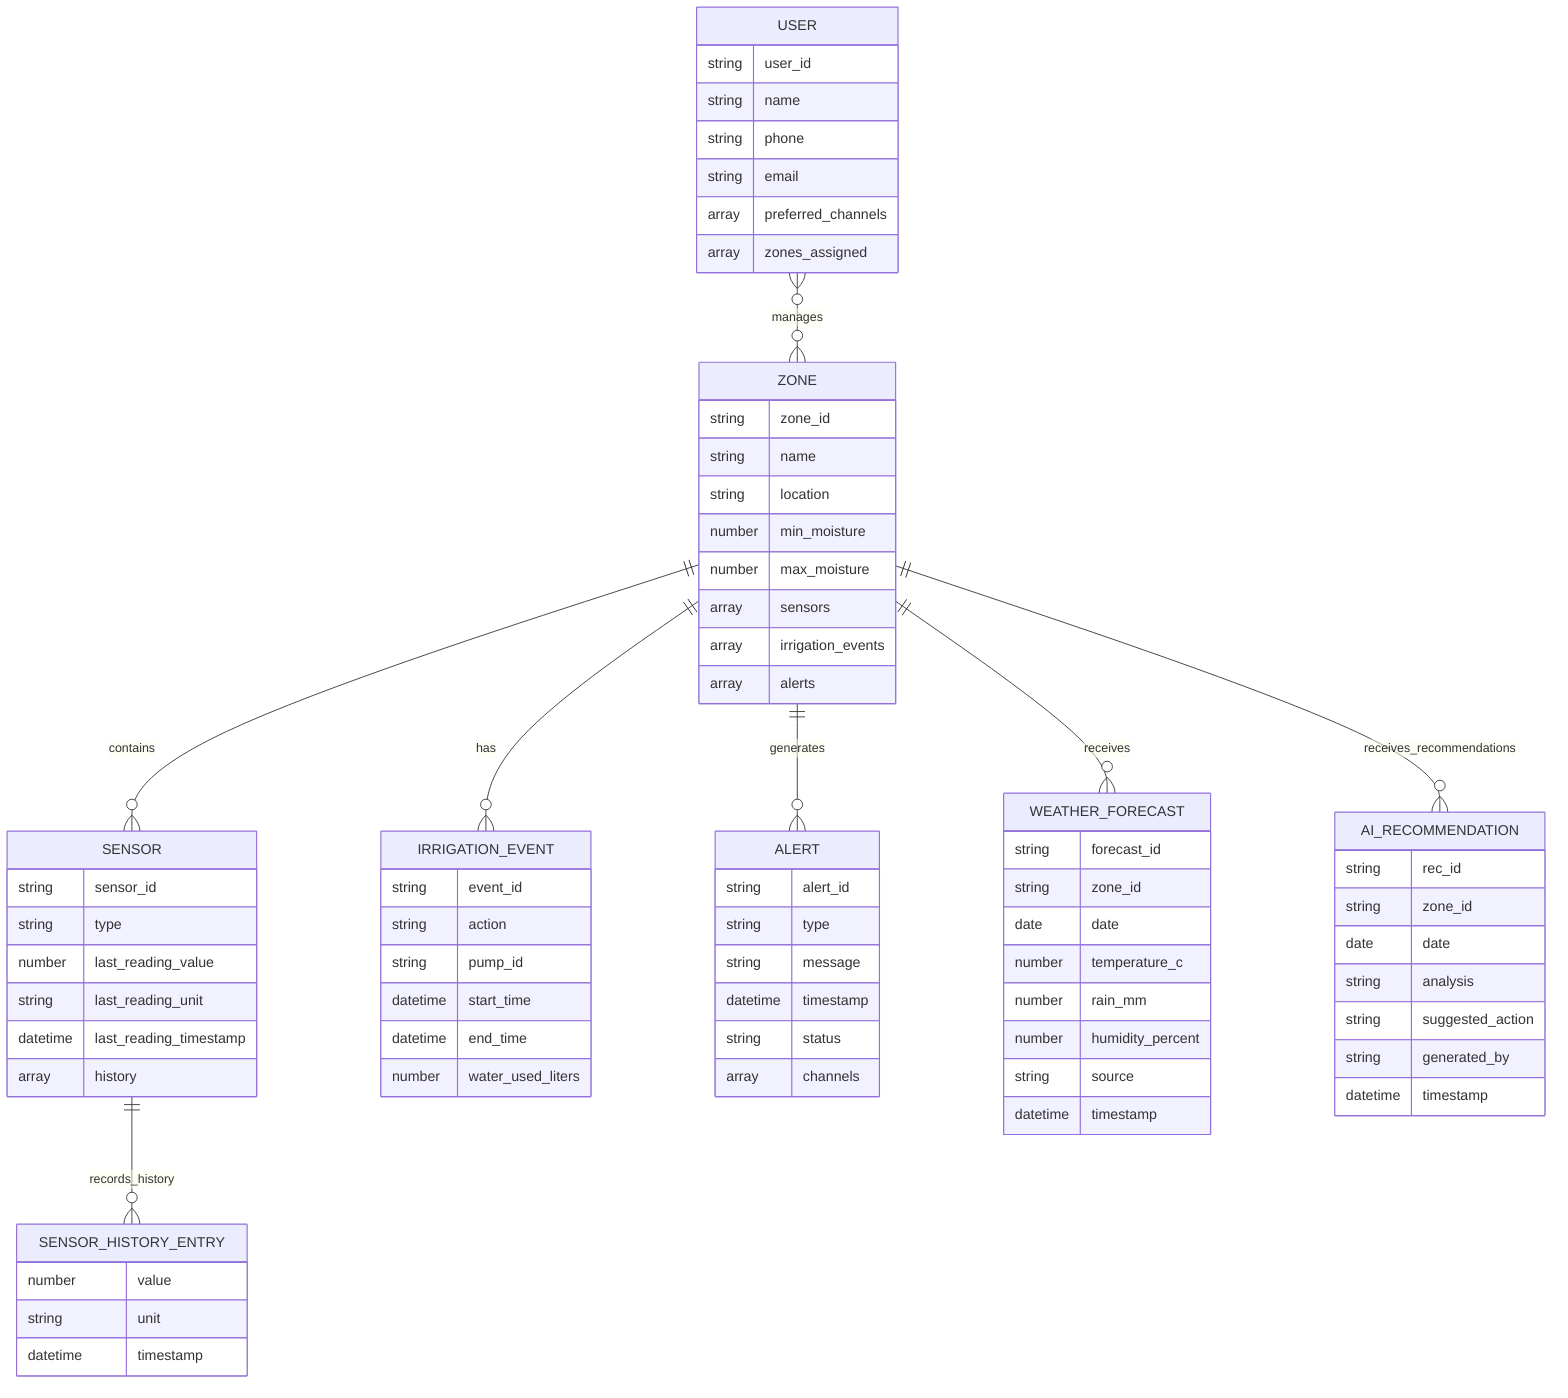 erDiagram
    ZONE {
        string zone_id
        string name
        string location
        number min_moisture
        number max_moisture
        array sensors
        array irrigation_events
        array alerts
    }
    
    SENSOR {
        string sensor_id
        string type
        number last_reading_value
        string last_reading_unit
        datetime last_reading_timestamp
        array history
    }
    
    SENSOR_HISTORY_ENTRY {
        number value
        string unit
        datetime timestamp
    }
    
    IRRIGATION_EVENT {
        string event_id
        string action
        string pump_id
        datetime start_time
        datetime end_time
        number water_used_liters
    }
    
    ALERT {
        string alert_id
        string type
        string message
        datetime timestamp
        string status
        array channels
    }
    
    USER {
        string user_id
        string name
        string phone
        string email
        array preferred_channels
        array zones_assigned
    }
    
    WEATHER_FORECAST {
        string forecast_id
        string zone_id
        date date
        number temperature_c
        number rain_mm
        number humidity_percent
        string source
        datetime timestamp
    }
    
    AI_RECOMMENDATION {
        string rec_id
        string zone_id
        date date
        string analysis
        string suggested_action
        string generated_by
        datetime timestamp
    }

    ZONE ||--o{ SENSOR : contains
    ZONE ||--o{ IRRIGATION_EVENT : has
    ZONE ||--o{ ALERT : generates
    SENSOR ||--o{ SENSOR_HISTORY_ENTRY : records_history
    ZONE ||--o{ WEATHER_FORECAST : receives
    ZONE ||--o{ AI_RECOMMENDATION : receives_recommendations
    USER }o--o{ ZONE : manages